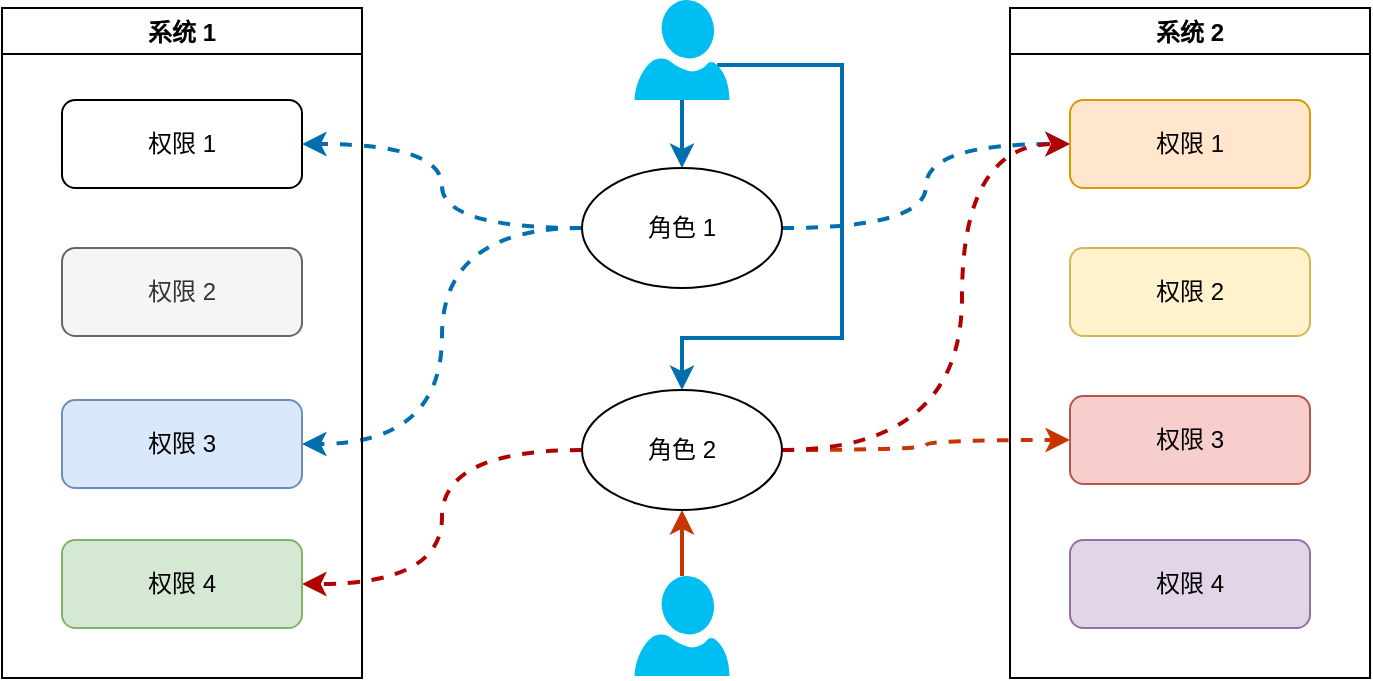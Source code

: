 <mxfile version="16.4.3" type="github">
  <diagram id="_bSj1Ir8yUZKhO_GbRls" name="第 1 页">
    <mxGraphModel dx="865" dy="456" grid="1" gridSize="10" guides="1" tooltips="1" connect="1" arrows="1" fold="1" page="1" pageScale="1" pageWidth="827" pageHeight="1169" math="0" shadow="0">
      <root>
        <mxCell id="0" />
        <mxCell id="1" parent="0" />
        <mxCell id="8CNB_ZAw6W4wUNGd13Tx-11" style="edgeStyle=none;rounded=0;orthogonalLoop=1;jettySize=auto;html=1;exitX=0.5;exitY=1;exitDx=0;exitDy=0;exitPerimeter=0;entryX=0.5;entryY=0;entryDx=0;entryDy=0;strokeWidth=2;fillColor=#1ba1e2;strokeColor=#006EAF;" parent="1" source="8CNB_ZAw6W4wUNGd13Tx-1" target="8CNB_ZAw6W4wUNGd13Tx-5" edge="1">
          <mxGeometry relative="1" as="geometry" />
        </mxCell>
        <mxCell id="8CNB_ZAw6W4wUNGd13Tx-51" style="edgeStyle=orthogonalEdgeStyle;rounded=0;orthogonalLoop=1;jettySize=auto;html=1;exitX=0.87;exitY=0.65;exitDx=0;exitDy=0;exitPerimeter=0;entryX=0.5;entryY=0;entryDx=0;entryDy=0;strokeColor=#006EAF;strokeWidth=2;fillColor=#1ba1e2;" parent="1" source="8CNB_ZAw6W4wUNGd13Tx-1" target="8CNB_ZAw6W4wUNGd13Tx-6" edge="1">
          <mxGeometry relative="1" as="geometry">
            <Array as="points">
              <mxPoint x="490" y="93" />
              <mxPoint x="490" y="229" />
              <mxPoint x="410" y="229" />
            </Array>
          </mxGeometry>
        </mxCell>
        <mxCell id="8CNB_ZAw6W4wUNGd13Tx-1" value="" style="verticalLabelPosition=bottom;html=1;verticalAlign=top;align=center;strokeColor=none;fillColor=#00BEF2;shape=mxgraph.azure.user;" parent="1" vertex="1">
          <mxGeometry x="386.25" y="60" width="47.5" height="50" as="geometry" />
        </mxCell>
        <mxCell id="8CNB_ZAw6W4wUNGd13Tx-14" style="edgeStyle=none;rounded=0;orthogonalLoop=1;jettySize=auto;html=1;entryX=0.5;entryY=1;entryDx=0;entryDy=0;fillColor=#fa6800;strokeColor=#C73500;strokeWidth=2;exitX=0.5;exitY=0;exitDx=0;exitDy=0;exitPerimeter=0;" parent="1" source="8CNB_ZAw6W4wUNGd13Tx-4" target="8CNB_ZAw6W4wUNGd13Tx-6" edge="1">
          <mxGeometry relative="1" as="geometry">
            <mxPoint x="400" y="369" as="sourcePoint" />
          </mxGeometry>
        </mxCell>
        <mxCell id="8CNB_ZAw6W4wUNGd13Tx-4" value="" style="verticalLabelPosition=bottom;html=1;verticalAlign=top;align=center;strokeColor=none;fillColor=#00BEF2;shape=mxgraph.azure.user;" parent="1" vertex="1">
          <mxGeometry x="386.25" y="348" width="47.5" height="50" as="geometry" />
        </mxCell>
        <mxCell id="8CNB_ZAw6W4wUNGd13Tx-45" style="edgeStyle=orthogonalEdgeStyle;curved=1;rounded=0;orthogonalLoop=1;jettySize=auto;html=1;exitX=0;exitY=0.5;exitDx=0;exitDy=0;strokeColor=#006EAF;strokeWidth=2;fillColor=#1ba1e2;dashed=1;entryX=1;entryY=0.5;entryDx=0;entryDy=0;" parent="1" source="8CNB_ZAw6W4wUNGd13Tx-5" target="rFT1lLvTd1InfwVpWufC-6" edge="1">
          <mxGeometry relative="1" as="geometry">
            <mxPoint x="220" y="154" as="targetPoint" />
          </mxGeometry>
        </mxCell>
        <mxCell id="8CNB_ZAw6W4wUNGd13Tx-46" style="edgeStyle=orthogonalEdgeStyle;curved=1;rounded=0;orthogonalLoop=1;jettySize=auto;html=1;exitX=0;exitY=0.5;exitDx=0;exitDy=0;entryX=1;entryY=0.5;entryDx=0;entryDy=0;strokeColor=#006EAF;strokeWidth=2;fillColor=#1ba1e2;dashed=1;" parent="1" source="8CNB_ZAw6W4wUNGd13Tx-5" target="rFT1lLvTd1InfwVpWufC-8" edge="1">
          <mxGeometry relative="1" as="geometry">
            <mxPoint x="220" y="329" as="targetPoint" />
          </mxGeometry>
        </mxCell>
        <mxCell id="8CNB_ZAw6W4wUNGd13Tx-47" style="edgeStyle=orthogonalEdgeStyle;curved=1;rounded=0;orthogonalLoop=1;jettySize=auto;html=1;exitX=1;exitY=0.5;exitDx=0;exitDy=0;entryX=0;entryY=0.5;entryDx=0;entryDy=0;strokeColor=#006EAF;strokeWidth=2;fillColor=#1ba1e2;dashed=1;" parent="1" source="8CNB_ZAw6W4wUNGd13Tx-5" target="rFT1lLvTd1InfwVpWufC-1" edge="1">
          <mxGeometry relative="1" as="geometry">
            <mxPoint x="610" y="184" as="targetPoint" />
          </mxGeometry>
        </mxCell>
        <mxCell id="8CNB_ZAw6W4wUNGd13Tx-5" value="角色 1" style="ellipse;whiteSpace=wrap;html=1;" parent="1" vertex="1">
          <mxGeometry x="360" y="144" width="100" height="60" as="geometry" />
        </mxCell>
        <mxCell id="8CNB_ZAw6W4wUNGd13Tx-48" style="edgeStyle=orthogonalEdgeStyle;curved=1;rounded=0;orthogonalLoop=1;jettySize=auto;html=1;exitX=1;exitY=0.5;exitDx=0;exitDy=0;entryX=0;entryY=0.5;entryDx=0;entryDy=0;strokeColor=#C73500;strokeWidth=2;fillColor=#fa6800;dashed=1;" parent="1" source="8CNB_ZAw6W4wUNGd13Tx-6" target="rFT1lLvTd1InfwVpWufC-10" edge="1">
          <mxGeometry relative="1" as="geometry">
            <mxPoint x="610.84" y="337.19" as="targetPoint" />
          </mxGeometry>
        </mxCell>
        <mxCell id="rFT1lLvTd1InfwVpWufC-11" style="edgeStyle=orthogonalEdgeStyle;rounded=0;orthogonalLoop=1;jettySize=auto;html=1;exitX=0;exitY=0.5;exitDx=0;exitDy=0;entryX=1;entryY=0.5;entryDx=0;entryDy=0;curved=1;dashed=1;strokeWidth=2;fillColor=#e51400;strokeColor=#B20000;" edge="1" parent="1" source="8CNB_ZAw6W4wUNGd13Tx-6" target="rFT1lLvTd1InfwVpWufC-9">
          <mxGeometry relative="1" as="geometry" />
        </mxCell>
        <mxCell id="rFT1lLvTd1InfwVpWufC-12" style="edgeStyle=orthogonalEdgeStyle;curved=1;rounded=0;orthogonalLoop=1;jettySize=auto;html=1;exitX=1;exitY=0.5;exitDx=0;exitDy=0;entryX=0;entryY=0.5;entryDx=0;entryDy=0;dashed=1;strokeWidth=2;fillColor=#e51400;strokeColor=#B20000;" edge="1" parent="1" source="8CNB_ZAw6W4wUNGd13Tx-6" target="rFT1lLvTd1InfwVpWufC-1">
          <mxGeometry relative="1" as="geometry">
            <Array as="points">
              <mxPoint x="550" y="285" />
              <mxPoint x="550" y="132" />
            </Array>
          </mxGeometry>
        </mxCell>
        <mxCell id="8CNB_ZAw6W4wUNGd13Tx-6" value="角色 2" style="ellipse;whiteSpace=wrap;html=1;" parent="1" vertex="1">
          <mxGeometry x="360" y="255" width="100" height="60" as="geometry" />
        </mxCell>
        <mxCell id="8CNB_ZAw6W4wUNGd13Tx-36" value="系统 2" style="swimlane;" parent="1" vertex="1">
          <mxGeometry x="574" y="64" width="180" height="335" as="geometry" />
        </mxCell>
        <mxCell id="rFT1lLvTd1InfwVpWufC-1" value="权限 1" style="rounded=1;whiteSpace=wrap;html=1;fillColor=#ffe6cc;strokeColor=#d79b00;" vertex="1" parent="8CNB_ZAw6W4wUNGd13Tx-36">
          <mxGeometry x="30" y="46" width="120" height="44" as="geometry" />
        </mxCell>
        <mxCell id="rFT1lLvTd1InfwVpWufC-2" value="权限 2" style="rounded=1;whiteSpace=wrap;html=1;fillColor=#fff2cc;strokeColor=#d6b656;" vertex="1" parent="8CNB_ZAw6W4wUNGd13Tx-36">
          <mxGeometry x="30" y="120" width="120" height="44" as="geometry" />
        </mxCell>
        <mxCell id="rFT1lLvTd1InfwVpWufC-4" value="权限 4" style="rounded=1;whiteSpace=wrap;html=1;fillColor=#e1d5e7;strokeColor=#9673a6;" vertex="1" parent="8CNB_ZAw6W4wUNGd13Tx-36">
          <mxGeometry x="30" y="266" width="120" height="44" as="geometry" />
        </mxCell>
        <mxCell id="rFT1lLvTd1InfwVpWufC-10" value="权限 3" style="rounded=1;whiteSpace=wrap;html=1;fillColor=#f8cecc;strokeColor=#b85450;" vertex="1" parent="8CNB_ZAw6W4wUNGd13Tx-36">
          <mxGeometry x="30" y="194" width="120" height="44" as="geometry" />
        </mxCell>
        <mxCell id="rFT1lLvTd1InfwVpWufC-5" value="系统 1" style="swimlane;" vertex="1" parent="1">
          <mxGeometry x="70" y="64" width="180" height="335" as="geometry" />
        </mxCell>
        <mxCell id="rFT1lLvTd1InfwVpWufC-6" value="权限 1" style="rounded=1;whiteSpace=wrap;html=1;" vertex="1" parent="rFT1lLvTd1InfwVpWufC-5">
          <mxGeometry x="30" y="46" width="120" height="44" as="geometry" />
        </mxCell>
        <mxCell id="rFT1lLvTd1InfwVpWufC-7" value="权限 2" style="rounded=1;whiteSpace=wrap;html=1;fillColor=#f5f5f5;fontColor=#333333;strokeColor=#666666;" vertex="1" parent="rFT1lLvTd1InfwVpWufC-5">
          <mxGeometry x="30" y="120" width="120" height="44" as="geometry" />
        </mxCell>
        <mxCell id="rFT1lLvTd1InfwVpWufC-8" value="权限 3" style="rounded=1;whiteSpace=wrap;html=1;fillColor=#dae8fc;strokeColor=#6c8ebf;" vertex="1" parent="rFT1lLvTd1InfwVpWufC-5">
          <mxGeometry x="30" y="196" width="120" height="44" as="geometry" />
        </mxCell>
        <mxCell id="rFT1lLvTd1InfwVpWufC-9" value="权限 4" style="rounded=1;whiteSpace=wrap;html=1;fillColor=#d5e8d4;strokeColor=#82b366;" vertex="1" parent="rFT1lLvTd1InfwVpWufC-5">
          <mxGeometry x="30" y="266" width="120" height="44" as="geometry" />
        </mxCell>
      </root>
    </mxGraphModel>
  </diagram>
</mxfile>
